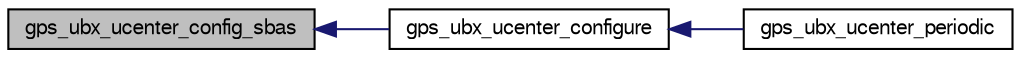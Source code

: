 digraph "gps_ubx_ucenter_config_sbas"
{
  edge [fontname="FreeSans",fontsize="10",labelfontname="FreeSans",labelfontsize="10"];
  node [fontname="FreeSans",fontsize="10",shape=record];
  rankdir="LR";
  Node1 [label="gps_ubx_ucenter_config_sbas",height=0.2,width=0.4,color="black", fillcolor="grey75", style="filled", fontcolor="black"];
  Node1 -> Node2 [dir="back",color="midnightblue",fontsize="10",style="solid",fontname="FreeSans"];
  Node2 [label="gps_ubx_ucenter_configure",height=0.2,width=0.4,color="black", fillcolor="white", style="filled",URL="$gps__ubx__ucenter_8c.html#af6f0304a1c44f869e7b3d1bf76e756ae"];
  Node2 -> Node3 [dir="back",color="midnightblue",fontsize="10",style="solid",fontname="FreeSans"];
  Node3 [label="gps_ubx_ucenter_periodic",height=0.2,width=0.4,color="black", fillcolor="white", style="filled",URL="$gps__ubx__ucenter_8h.html#a483da5be54cf6eca071cd6c1ee0e3675"];
}
